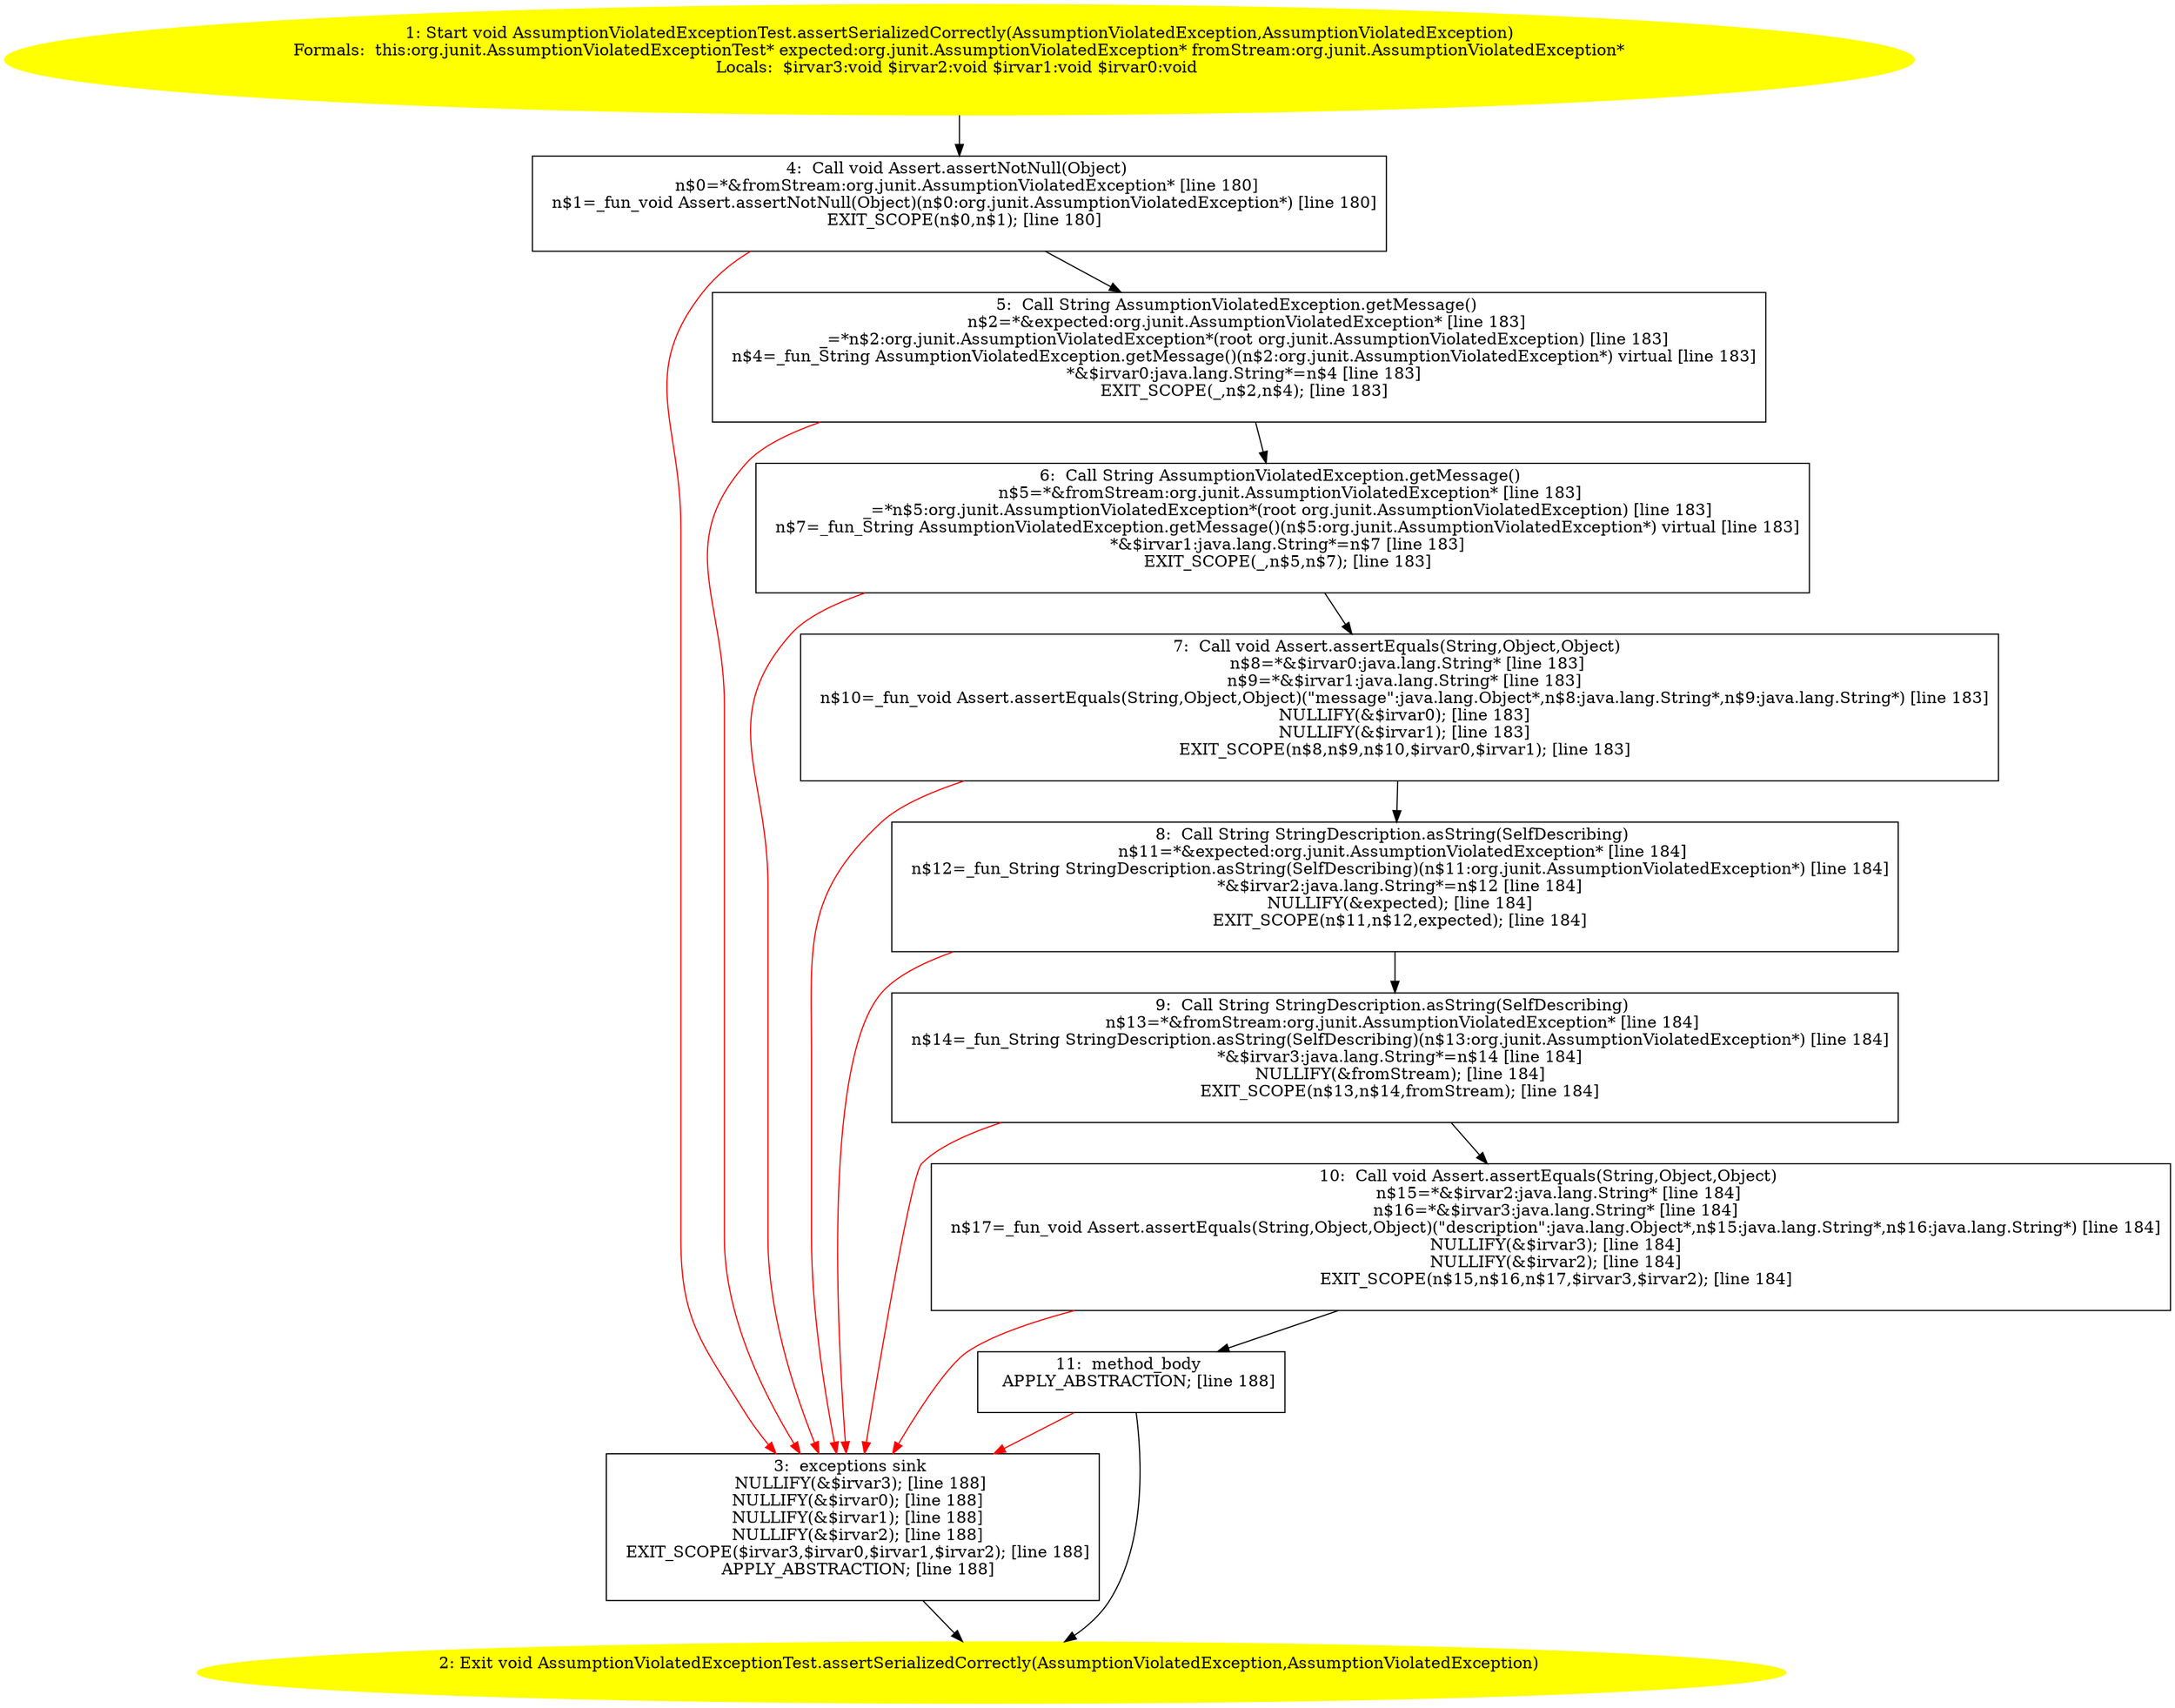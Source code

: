 /* @generated */
digraph cfg {
"org.junit.AssumptionViolatedExceptionTest.assertSerializedCorrectly(org.junit.AssumptionViolatedExce.a54b584efb3a3edcc4c7956511e3c351_1" [label="1: Start void AssumptionViolatedExceptionTest.assertSerializedCorrectly(AssumptionViolatedException,AssumptionViolatedException)\nFormals:  this:org.junit.AssumptionViolatedExceptionTest* expected:org.junit.AssumptionViolatedException* fromStream:org.junit.AssumptionViolatedException*\nLocals:  $irvar3:void $irvar2:void $irvar1:void $irvar0:void \n  " color=yellow style=filled]
	

	 "org.junit.AssumptionViolatedExceptionTest.assertSerializedCorrectly(org.junit.AssumptionViolatedExce.a54b584efb3a3edcc4c7956511e3c351_1" -> "org.junit.AssumptionViolatedExceptionTest.assertSerializedCorrectly(org.junit.AssumptionViolatedExce.a54b584efb3a3edcc4c7956511e3c351_4" ;
"org.junit.AssumptionViolatedExceptionTest.assertSerializedCorrectly(org.junit.AssumptionViolatedExce.a54b584efb3a3edcc4c7956511e3c351_2" [label="2: Exit void AssumptionViolatedExceptionTest.assertSerializedCorrectly(AssumptionViolatedException,AssumptionViolatedException) \n  " color=yellow style=filled]
	

"org.junit.AssumptionViolatedExceptionTest.assertSerializedCorrectly(org.junit.AssumptionViolatedExce.a54b584efb3a3edcc4c7956511e3c351_3" [label="3:  exceptions sink \n   NULLIFY(&$irvar3); [line 188]\n  NULLIFY(&$irvar0); [line 188]\n  NULLIFY(&$irvar1); [line 188]\n  NULLIFY(&$irvar2); [line 188]\n  EXIT_SCOPE($irvar3,$irvar0,$irvar1,$irvar2); [line 188]\n  APPLY_ABSTRACTION; [line 188]\n " shape="box"]
	

	 "org.junit.AssumptionViolatedExceptionTest.assertSerializedCorrectly(org.junit.AssumptionViolatedExce.a54b584efb3a3edcc4c7956511e3c351_3" -> "org.junit.AssumptionViolatedExceptionTest.assertSerializedCorrectly(org.junit.AssumptionViolatedExce.a54b584efb3a3edcc4c7956511e3c351_2" ;
"org.junit.AssumptionViolatedExceptionTest.assertSerializedCorrectly(org.junit.AssumptionViolatedExce.a54b584efb3a3edcc4c7956511e3c351_4" [label="4:  Call void Assert.assertNotNull(Object) \n   n$0=*&fromStream:org.junit.AssumptionViolatedException* [line 180]\n  n$1=_fun_void Assert.assertNotNull(Object)(n$0:org.junit.AssumptionViolatedException*) [line 180]\n  EXIT_SCOPE(n$0,n$1); [line 180]\n " shape="box"]
	

	 "org.junit.AssumptionViolatedExceptionTest.assertSerializedCorrectly(org.junit.AssumptionViolatedExce.a54b584efb3a3edcc4c7956511e3c351_4" -> "org.junit.AssumptionViolatedExceptionTest.assertSerializedCorrectly(org.junit.AssumptionViolatedExce.a54b584efb3a3edcc4c7956511e3c351_5" ;
	 "org.junit.AssumptionViolatedExceptionTest.assertSerializedCorrectly(org.junit.AssumptionViolatedExce.a54b584efb3a3edcc4c7956511e3c351_4" -> "org.junit.AssumptionViolatedExceptionTest.assertSerializedCorrectly(org.junit.AssumptionViolatedExce.a54b584efb3a3edcc4c7956511e3c351_3" [color="red" ];
"org.junit.AssumptionViolatedExceptionTest.assertSerializedCorrectly(org.junit.AssumptionViolatedExce.a54b584efb3a3edcc4c7956511e3c351_5" [label="5:  Call String AssumptionViolatedException.getMessage() \n   n$2=*&expected:org.junit.AssumptionViolatedException* [line 183]\n  _=*n$2:org.junit.AssumptionViolatedException*(root org.junit.AssumptionViolatedException) [line 183]\n  n$4=_fun_String AssumptionViolatedException.getMessage()(n$2:org.junit.AssumptionViolatedException*) virtual [line 183]\n  *&$irvar0:java.lang.String*=n$4 [line 183]\n  EXIT_SCOPE(_,n$2,n$4); [line 183]\n " shape="box"]
	

	 "org.junit.AssumptionViolatedExceptionTest.assertSerializedCorrectly(org.junit.AssumptionViolatedExce.a54b584efb3a3edcc4c7956511e3c351_5" -> "org.junit.AssumptionViolatedExceptionTest.assertSerializedCorrectly(org.junit.AssumptionViolatedExce.a54b584efb3a3edcc4c7956511e3c351_6" ;
	 "org.junit.AssumptionViolatedExceptionTest.assertSerializedCorrectly(org.junit.AssumptionViolatedExce.a54b584efb3a3edcc4c7956511e3c351_5" -> "org.junit.AssumptionViolatedExceptionTest.assertSerializedCorrectly(org.junit.AssumptionViolatedExce.a54b584efb3a3edcc4c7956511e3c351_3" [color="red" ];
"org.junit.AssumptionViolatedExceptionTest.assertSerializedCorrectly(org.junit.AssumptionViolatedExce.a54b584efb3a3edcc4c7956511e3c351_6" [label="6:  Call String AssumptionViolatedException.getMessage() \n   n$5=*&fromStream:org.junit.AssumptionViolatedException* [line 183]\n  _=*n$5:org.junit.AssumptionViolatedException*(root org.junit.AssumptionViolatedException) [line 183]\n  n$7=_fun_String AssumptionViolatedException.getMessage()(n$5:org.junit.AssumptionViolatedException*) virtual [line 183]\n  *&$irvar1:java.lang.String*=n$7 [line 183]\n  EXIT_SCOPE(_,n$5,n$7); [line 183]\n " shape="box"]
	

	 "org.junit.AssumptionViolatedExceptionTest.assertSerializedCorrectly(org.junit.AssumptionViolatedExce.a54b584efb3a3edcc4c7956511e3c351_6" -> "org.junit.AssumptionViolatedExceptionTest.assertSerializedCorrectly(org.junit.AssumptionViolatedExce.a54b584efb3a3edcc4c7956511e3c351_7" ;
	 "org.junit.AssumptionViolatedExceptionTest.assertSerializedCorrectly(org.junit.AssumptionViolatedExce.a54b584efb3a3edcc4c7956511e3c351_6" -> "org.junit.AssumptionViolatedExceptionTest.assertSerializedCorrectly(org.junit.AssumptionViolatedExce.a54b584efb3a3edcc4c7956511e3c351_3" [color="red" ];
"org.junit.AssumptionViolatedExceptionTest.assertSerializedCorrectly(org.junit.AssumptionViolatedExce.a54b584efb3a3edcc4c7956511e3c351_7" [label="7:  Call void Assert.assertEquals(String,Object,Object) \n   n$8=*&$irvar0:java.lang.String* [line 183]\n  n$9=*&$irvar1:java.lang.String* [line 183]\n  n$10=_fun_void Assert.assertEquals(String,Object,Object)(\"message\":java.lang.Object*,n$8:java.lang.String*,n$9:java.lang.String*) [line 183]\n  NULLIFY(&$irvar0); [line 183]\n  NULLIFY(&$irvar1); [line 183]\n  EXIT_SCOPE(n$8,n$9,n$10,$irvar0,$irvar1); [line 183]\n " shape="box"]
	

	 "org.junit.AssumptionViolatedExceptionTest.assertSerializedCorrectly(org.junit.AssumptionViolatedExce.a54b584efb3a3edcc4c7956511e3c351_7" -> "org.junit.AssumptionViolatedExceptionTest.assertSerializedCorrectly(org.junit.AssumptionViolatedExce.a54b584efb3a3edcc4c7956511e3c351_8" ;
	 "org.junit.AssumptionViolatedExceptionTest.assertSerializedCorrectly(org.junit.AssumptionViolatedExce.a54b584efb3a3edcc4c7956511e3c351_7" -> "org.junit.AssumptionViolatedExceptionTest.assertSerializedCorrectly(org.junit.AssumptionViolatedExce.a54b584efb3a3edcc4c7956511e3c351_3" [color="red" ];
"org.junit.AssumptionViolatedExceptionTest.assertSerializedCorrectly(org.junit.AssumptionViolatedExce.a54b584efb3a3edcc4c7956511e3c351_8" [label="8:  Call String StringDescription.asString(SelfDescribing) \n   n$11=*&expected:org.junit.AssumptionViolatedException* [line 184]\n  n$12=_fun_String StringDescription.asString(SelfDescribing)(n$11:org.junit.AssumptionViolatedException*) [line 184]\n  *&$irvar2:java.lang.String*=n$12 [line 184]\n  NULLIFY(&expected); [line 184]\n  EXIT_SCOPE(n$11,n$12,expected); [line 184]\n " shape="box"]
	

	 "org.junit.AssumptionViolatedExceptionTest.assertSerializedCorrectly(org.junit.AssumptionViolatedExce.a54b584efb3a3edcc4c7956511e3c351_8" -> "org.junit.AssumptionViolatedExceptionTest.assertSerializedCorrectly(org.junit.AssumptionViolatedExce.a54b584efb3a3edcc4c7956511e3c351_9" ;
	 "org.junit.AssumptionViolatedExceptionTest.assertSerializedCorrectly(org.junit.AssumptionViolatedExce.a54b584efb3a3edcc4c7956511e3c351_8" -> "org.junit.AssumptionViolatedExceptionTest.assertSerializedCorrectly(org.junit.AssumptionViolatedExce.a54b584efb3a3edcc4c7956511e3c351_3" [color="red" ];
"org.junit.AssumptionViolatedExceptionTest.assertSerializedCorrectly(org.junit.AssumptionViolatedExce.a54b584efb3a3edcc4c7956511e3c351_9" [label="9:  Call String StringDescription.asString(SelfDescribing) \n   n$13=*&fromStream:org.junit.AssumptionViolatedException* [line 184]\n  n$14=_fun_String StringDescription.asString(SelfDescribing)(n$13:org.junit.AssumptionViolatedException*) [line 184]\n  *&$irvar3:java.lang.String*=n$14 [line 184]\n  NULLIFY(&fromStream); [line 184]\n  EXIT_SCOPE(n$13,n$14,fromStream); [line 184]\n " shape="box"]
	

	 "org.junit.AssumptionViolatedExceptionTest.assertSerializedCorrectly(org.junit.AssumptionViolatedExce.a54b584efb3a3edcc4c7956511e3c351_9" -> "org.junit.AssumptionViolatedExceptionTest.assertSerializedCorrectly(org.junit.AssumptionViolatedExce.a54b584efb3a3edcc4c7956511e3c351_10" ;
	 "org.junit.AssumptionViolatedExceptionTest.assertSerializedCorrectly(org.junit.AssumptionViolatedExce.a54b584efb3a3edcc4c7956511e3c351_9" -> "org.junit.AssumptionViolatedExceptionTest.assertSerializedCorrectly(org.junit.AssumptionViolatedExce.a54b584efb3a3edcc4c7956511e3c351_3" [color="red" ];
"org.junit.AssumptionViolatedExceptionTest.assertSerializedCorrectly(org.junit.AssumptionViolatedExce.a54b584efb3a3edcc4c7956511e3c351_10" [label="10:  Call void Assert.assertEquals(String,Object,Object) \n   n$15=*&$irvar2:java.lang.String* [line 184]\n  n$16=*&$irvar3:java.lang.String* [line 184]\n  n$17=_fun_void Assert.assertEquals(String,Object,Object)(\"description\":java.lang.Object*,n$15:java.lang.String*,n$16:java.lang.String*) [line 184]\n  NULLIFY(&$irvar3); [line 184]\n  NULLIFY(&$irvar2); [line 184]\n  EXIT_SCOPE(n$15,n$16,n$17,$irvar3,$irvar2); [line 184]\n " shape="box"]
	

	 "org.junit.AssumptionViolatedExceptionTest.assertSerializedCorrectly(org.junit.AssumptionViolatedExce.a54b584efb3a3edcc4c7956511e3c351_10" -> "org.junit.AssumptionViolatedExceptionTest.assertSerializedCorrectly(org.junit.AssumptionViolatedExce.a54b584efb3a3edcc4c7956511e3c351_11" ;
	 "org.junit.AssumptionViolatedExceptionTest.assertSerializedCorrectly(org.junit.AssumptionViolatedExce.a54b584efb3a3edcc4c7956511e3c351_10" -> "org.junit.AssumptionViolatedExceptionTest.assertSerializedCorrectly(org.junit.AssumptionViolatedExce.a54b584efb3a3edcc4c7956511e3c351_3" [color="red" ];
"org.junit.AssumptionViolatedExceptionTest.assertSerializedCorrectly(org.junit.AssumptionViolatedExce.a54b584efb3a3edcc4c7956511e3c351_11" [label="11:  method_body \n   APPLY_ABSTRACTION; [line 188]\n " shape="box"]
	

	 "org.junit.AssumptionViolatedExceptionTest.assertSerializedCorrectly(org.junit.AssumptionViolatedExce.a54b584efb3a3edcc4c7956511e3c351_11" -> "org.junit.AssumptionViolatedExceptionTest.assertSerializedCorrectly(org.junit.AssumptionViolatedExce.a54b584efb3a3edcc4c7956511e3c351_2" ;
	 "org.junit.AssumptionViolatedExceptionTest.assertSerializedCorrectly(org.junit.AssumptionViolatedExce.a54b584efb3a3edcc4c7956511e3c351_11" -> "org.junit.AssumptionViolatedExceptionTest.assertSerializedCorrectly(org.junit.AssumptionViolatedExce.a54b584efb3a3edcc4c7956511e3c351_3" [color="red" ];
}
